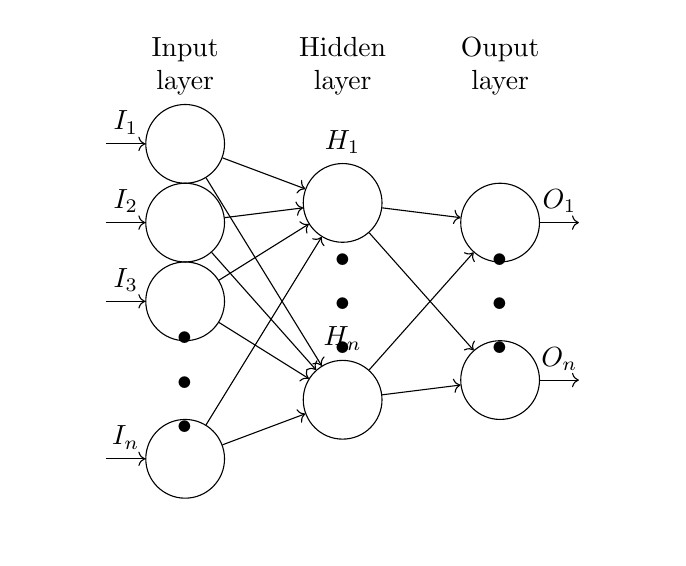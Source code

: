 \tikzset{%
  every neuron/.style={
    circle,
    draw,
    minimum size=1cm
  },
  neuron missing/.style={
    draw=none, 
    scale=4,
    text height=0.333cm,
    execute at begin node=\color{black}$\vdots$
  },
}

\foreach \m/\l [count=\y] in {1,2,3,missing,4}
  \node [every neuron/.try, neuron \m/.try] (input-\m) at (0,2.5-\y) {};

\foreach \m [count=\y] in {1,missing,2}
  \node [every neuron/.try, neuron \m/.try ] (hidden-\m) at (2,2-\y*1.25) {};

\foreach \m [count=\y] in {1,missing,2}
  \node [every neuron/.try, neuron \m/.try ] (output-\m) at (4,1.5-\y) {};

\foreach \l [count=\i] in {1,2,3,n}
  \draw [<-] (input-\i) -- ++(-1,0)
    node [above, midway] {$I_\l$};

\foreach \l [count=\i] in {1,n}
  \node [above] at (hidden-\i.north) {$H_\l$};

\foreach \l [count=\i] in {1,n}
  \draw [->] (output-\i) -- ++(1,0)
    node [above, midway] {$O_\l$};

\foreach \i in {1,...,4}
  \foreach \j in {1,...,2}
    \draw [->] (input-\i) -- (hidden-\j);

\foreach \i in {1,...,2}
  \foreach \j in {1,...,2}
    \draw [->] (hidden-\i) -- (output-\j);

\foreach \l [count=\x from 0] in {Input, Hidden, Ouput}
  \node [align=center, above] at (\x*2,2) {\l \\ layer};
